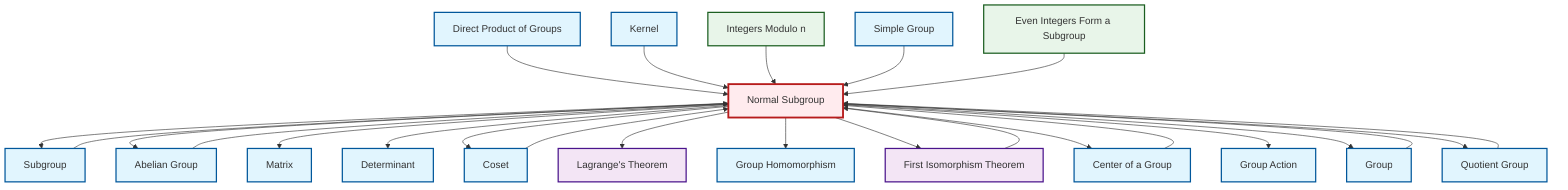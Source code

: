 graph TD
    classDef definition fill:#e1f5fe,stroke:#01579b,stroke-width:2px
    classDef theorem fill:#f3e5f5,stroke:#4a148c,stroke-width:2px
    classDef axiom fill:#fff3e0,stroke:#e65100,stroke-width:2px
    classDef example fill:#e8f5e9,stroke:#1b5e20,stroke-width:2px
    classDef current fill:#ffebee,stroke:#b71c1c,stroke-width:3px
    def-determinant["Determinant"]:::definition
    def-simple-group["Simple Group"]:::definition
    ex-quotient-integers-mod-n["Integers Modulo n"]:::example
    def-direct-product["Direct Product of Groups"]:::definition
    thm-first-isomorphism["First Isomorphism Theorem"]:::theorem
    def-matrix["Matrix"]:::definition
    def-group["Group"]:::definition
    def-quotient-group["Quotient Group"]:::definition
    ex-even-integers-subgroup["Even Integers Form a Subgroup"]:::example
    def-kernel["Kernel"]:::definition
    def-abelian-group["Abelian Group"]:::definition
    def-center-of-group["Center of a Group"]:::definition
    def-group-action["Group Action"]:::definition
    def-subgroup["Subgroup"]:::definition
    def-homomorphism["Group Homomorphism"]:::definition
    def-normal-subgroup["Normal Subgroup"]:::definition
    def-coset["Coset"]:::definition
    thm-lagrange["Lagrange's Theorem"]:::theorem
    def-direct-product --> def-normal-subgroup
    def-normal-subgroup --> def-subgroup
    def-kernel --> def-normal-subgroup
    ex-quotient-integers-mod-n --> def-normal-subgroup
    def-center-of-group --> def-normal-subgroup
    def-quotient-group --> def-normal-subgroup
    def-normal-subgroup --> def-abelian-group
    def-subgroup --> def-normal-subgroup
    def-normal-subgroup --> def-matrix
    def-coset --> def-normal-subgroup
    def-abelian-group --> def-normal-subgroup
    def-simple-group --> def-normal-subgroup
    def-normal-subgroup --> def-determinant
    def-normal-subgroup --> def-coset
    ex-even-integers-subgroup --> def-normal-subgroup
    def-group --> def-normal-subgroup
    def-normal-subgroup --> thm-lagrange
    thm-first-isomorphism --> def-normal-subgroup
    def-normal-subgroup --> def-homomorphism
    def-normal-subgroup --> thm-first-isomorphism
    def-normal-subgroup --> def-center-of-group
    def-normal-subgroup --> def-group-action
    def-normal-subgroup --> def-group
    def-normal-subgroup --> def-quotient-group
    class def-normal-subgroup current